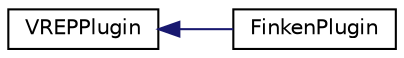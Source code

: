 digraph "Graphical Class Hierarchy"
{
  edge [fontname="Helvetica",fontsize="10",labelfontname="Helvetica",labelfontsize="10"];
  node [fontname="Helvetica",fontsize="10",shape=record];
  rankdir="LR";
  Node1 [label="VREPPlugin",height=0.2,width=0.4,color="black", fillcolor="white", style="filled",URL="$classVREPPlugin.html"];
  Node1 -> Node2 [dir="back",color="midnightblue",fontsize="10",style="solid",fontname="Helvetica"];
  Node2 [label="FinkenPlugin",height=0.2,width=0.4,color="black", fillcolor="white", style="filled",URL="$classFinkenPlugin.html"];
}
